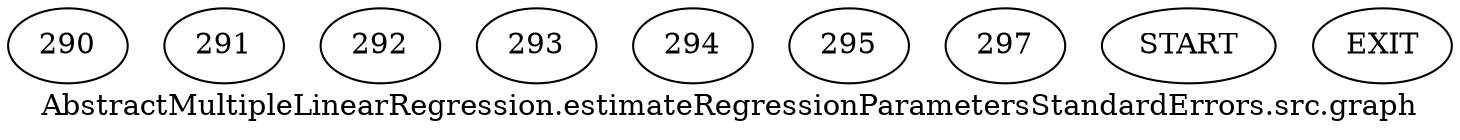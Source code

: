 /* --------------------------------------------------- */
/* Generated by Dr. Garbage Control Flow Graph Factory */
/* http://www.drgarbage.com                            */
/* Version: 4.5.0.201508311741                         */
/* Retrieved on: 2020-01-07 10:20:11.753               */
/* --------------------------------------------------- */
digraph "AbstractMultipleLinearRegression.estimateRegressionParametersStandardErrors.src.graph" {
 graph [label="AbstractMultipleLinearRegression.estimateRegressionParametersStandardErrors.src.graph"];
 2 [label="290" ]
 3 [label="291" ]
 4 [label="292" ]
 5 [label="293" ]
 6 [label="294" ]
 7 [label="295" ]
 8 [label="297" ]
 9 [label="START" ]
 10 [label="EXIT" ]
 9  2
 2  3
 3  4
 4  5
 5  6
 7  6
 6  7
 6  8
 8  10
}

